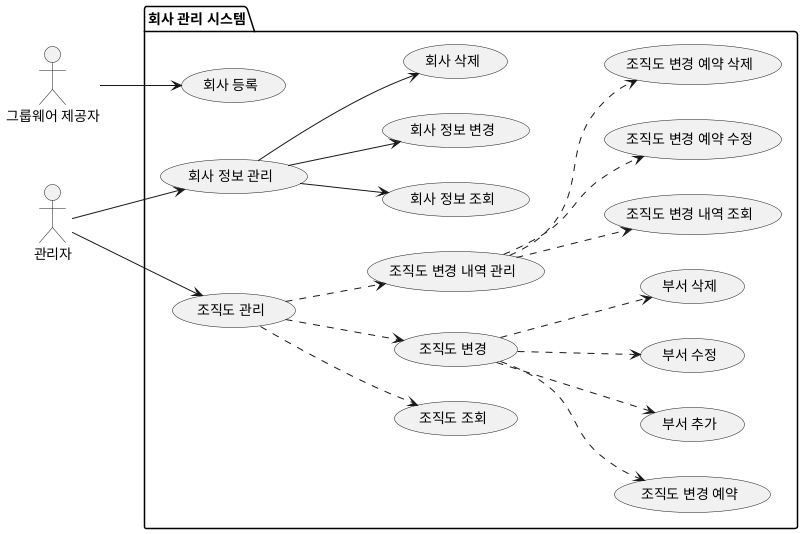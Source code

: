 @startuml
'https://plantuml.com/use-case-diagram`

left to right direction

actor GroupwareProvider as "그룹웨어 제공자"

actor Admin as "관리자"

package CompanyManageSystem as "회사 관리 시스템" {
  usecase "회사 등록" as RegisterCompany
  usecase "회사 정보 관리" as ManageCompanyInfo
  usecase "회사 정보 조회" as FindCompanyInfo
  usecase "회사 정보 변경" as UpdateCompany
  usecase "회사 삭제" as DeleteCompany

  usecase "조직도 관리" as ManageOrgaganizationMap
  usecase "조직도 조회" as FindOrganizationMap
  usecase "조직도 변경" as UpdateOrganizationMap
  usecase "조직도 변경 예약" as ReserveOrganizationChange
  usecase "부서 추가" as AddDepartment
  usecase "부서 수정" as EditDepartment
  usecase "부서 삭제" as DeleteDepartment
  usecase "조직도 변경 내역 관리" as ManageChangeOrgaganizationMapSystem
  usecase "조직도 변경 내역 조회" as FindOrganizationMapChangeHistory
  usecase "조직도 변경 예약 수정" as UpdateOrganizationMapChangeHistory
  usecase "조직도 변경 예약 삭제" as DeleteOrganizationMapChangeHistory
}

GroupwareProvider --> RegisterCompany
Admin --> ManageCompanyInfo
Admin --> ManageOrgaganizationMap
ManageCompanyInfo --> FindCompanyInfo
ManageCompanyInfo --> UpdateCompany
ManageCompanyInfo --> DeleteCompany
ManageOrgaganizationMap ..> FindOrganizationMap
ManageOrgaganizationMap ..> UpdateOrganizationMap
ManageOrgaganizationMap ..> ManageChangeOrgaganizationMapSystem
UpdateOrganizationMap ..> AddDepartment
UpdateOrganizationMap ..> EditDepartment
UpdateOrganizationMap ..> DeleteDepartment
UpdateOrganizationMap ..> ReserveOrganizationChange
ManageChangeOrgaganizationMapSystem ..> FindOrganizationMapChangeHistory
ManageChangeOrgaganizationMapSystem ..> UpdateOrganizationMapChangeHistory
ManageChangeOrgaganizationMapSystem ..> DeleteOrganizationMapChangeHistory




@enduml
